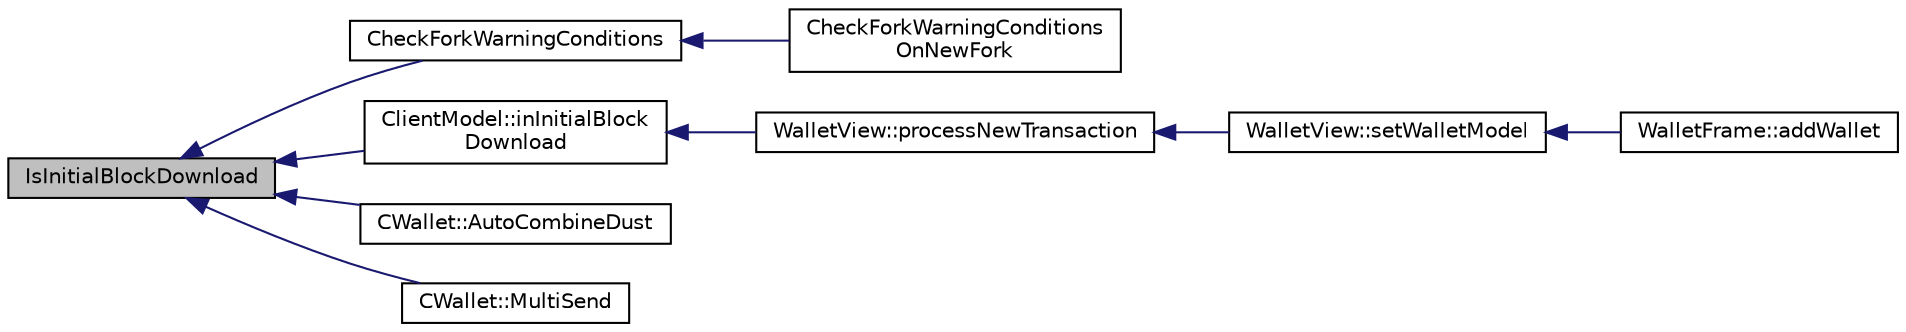 digraph "IsInitialBlockDownload"
{
  edge [fontname="Helvetica",fontsize="10",labelfontname="Helvetica",labelfontsize="10"];
  node [fontname="Helvetica",fontsize="10",shape=record];
  rankdir="LR";
  Node728 [label="IsInitialBlockDownload",height=0.2,width=0.4,color="black", fillcolor="grey75", style="filled", fontcolor="black"];
  Node728 -> Node729 [dir="back",color="midnightblue",fontsize="10",style="solid",fontname="Helvetica"];
  Node729 [label="CheckForkWarningConditions",height=0.2,width=0.4,color="black", fillcolor="white", style="filled",URL="$main_8cpp.html#a730d390bfb0df0e54a5c2ddb901e748a"];
  Node729 -> Node730 [dir="back",color="midnightblue",fontsize="10",style="solid",fontname="Helvetica"];
  Node730 [label="CheckForkWarningConditions\lOnNewFork",height=0.2,width=0.4,color="black", fillcolor="white", style="filled",URL="$main_8cpp.html#a0577f78a333e075d3bbb64c0741b5080"];
  Node728 -> Node731 [dir="back",color="midnightblue",fontsize="10",style="solid",fontname="Helvetica"];
  Node731 [label="ClientModel::inInitialBlock\lDownload",height=0.2,width=0.4,color="black", fillcolor="white", style="filled",URL="$class_client_model.html#af9798c364463ada09be477b15daf0fbe",tooltip="Return true if core is doing initial block download. "];
  Node731 -> Node732 [dir="back",color="midnightblue",fontsize="10",style="solid",fontname="Helvetica"];
  Node732 [label="WalletView::processNewTransaction",height=0.2,width=0.4,color="black", fillcolor="white", style="filled",URL="$class_wallet_view.html#addde7d2260658ee06f47f9c095a8cb2a",tooltip="Show incoming transaction notification for new transactions. "];
  Node732 -> Node733 [dir="back",color="midnightblue",fontsize="10",style="solid",fontname="Helvetica"];
  Node733 [label="WalletView::setWalletModel",height=0.2,width=0.4,color="black", fillcolor="white", style="filled",URL="$class_wallet_view.html#a0a37ff693a4f9c1e5ddc23f9cd3913be",tooltip="Set the wallet model. "];
  Node733 -> Node734 [dir="back",color="midnightblue",fontsize="10",style="solid",fontname="Helvetica"];
  Node734 [label="WalletFrame::addWallet",height=0.2,width=0.4,color="black", fillcolor="white", style="filled",URL="$class_wallet_frame.html#aa199c3f27654199d84c365cf86167d86"];
  Node728 -> Node735 [dir="back",color="midnightblue",fontsize="10",style="solid",fontname="Helvetica"];
  Node735 [label="CWallet::AutoCombineDust",height=0.2,width=0.4,color="black", fillcolor="white", style="filled",URL="$class_c_wallet.html#a48b1e3fba569989535063b9b5308aa9e"];
  Node728 -> Node736 [dir="back",color="midnightblue",fontsize="10",style="solid",fontname="Helvetica"];
  Node736 [label="CWallet::MultiSend",height=0.2,width=0.4,color="black", fillcolor="white", style="filled",URL="$class_c_wallet.html#ace77e9b4ffcfdbc61a327d02168620a2"];
}
